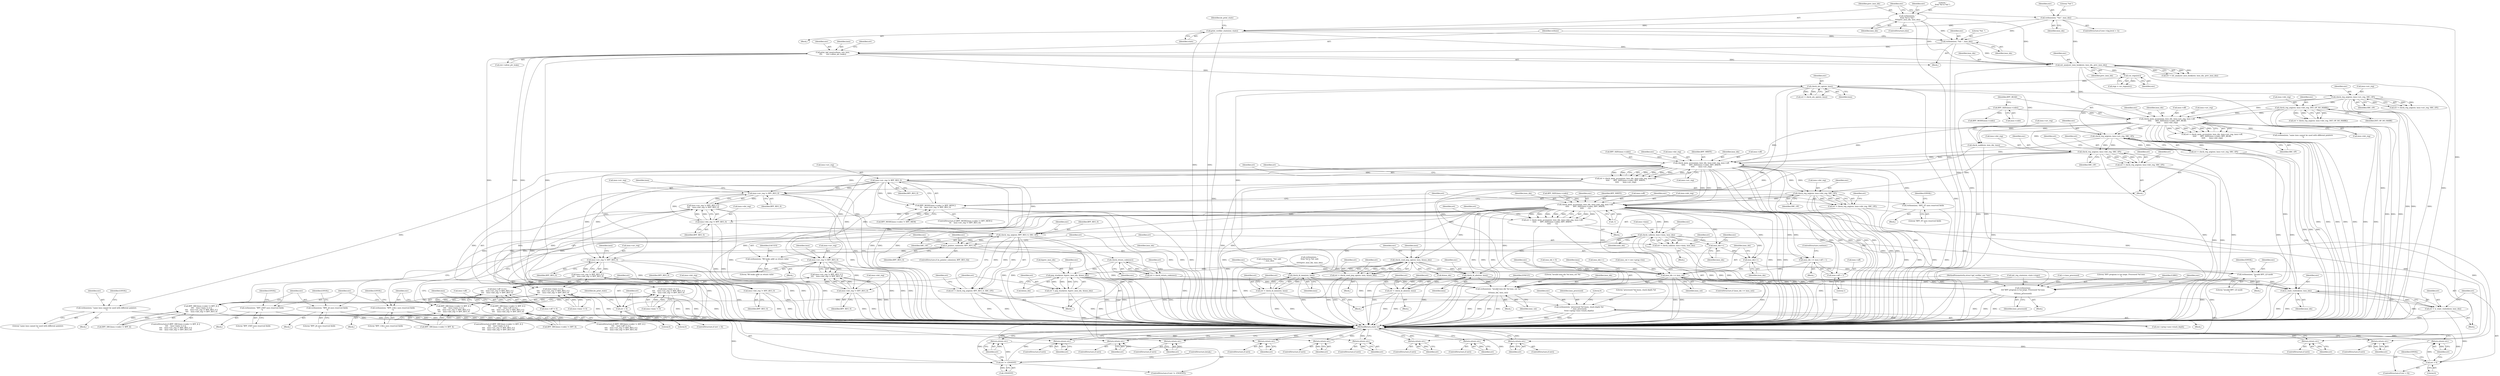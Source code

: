 digraph "0_linux_c131187db2d3fa2f8bf32fdf4e9a4ef805168467_1@pointer" {
"1000484" [label="(Call,check_reg_arg(env, insn->src_reg, SRC_OP))"];
"1000395" [label="(Call,check_mem_access(env, insn_idx, insn->src_reg, insn->off,\n\t\t\t\t\t       BPF_SIZE(insn->code), BPF_READ,\n\t\t\t\t\t       insn->dst_reg))"];
"1000374" [label="(Call,check_reg_arg(env, insn->dst_reg, DST_OP_NO_MARK))"];
"1000362" [label="(Call,check_reg_arg(env, insn->src_reg, SRC_OP))"];
"1000350" [label="(Call,check_alu_op(env, insn))"];
"1000336" [label="(Call,cur_regs(env))"];
"1000325" [label="(Call,ext_analyzer_insn_hook(env, insn_idx, prev_insn_idx))"];
"1000297" [label="(Call,print_verifier_state(env, state))"];
"1000292" [label="(Call,verbose(env, \"\nfrom %d to %d:\",\n\t\t\t\t\tprev_insn_idx, insn_idx))"];
"1000287" [label="(Call,verbose(env, \"%d:\", insn_idx))"];
"1000315" [label="(Call,print_bpf_insn(verbose, env, insn,\n\t\t\t\t       env->allow_ptr_leaks))"];
"1000311" [label="(Call,verbose(env, \"%d: \", insn_idx))"];
"1000404" [label="(Call,BPF_SIZE(insn->code))"];
"1000482" [label="(Call,err = check_reg_arg(env, insn->src_reg, SRC_OP))"];
"1000492" [label="(Return,return err;)"];
"1000496" [label="(Call,check_reg_arg(env, insn->dst_reg, SRC_OP))"];
"1000494" [label="(Call,err = check_reg_arg(env, insn->dst_reg, SRC_OP))"];
"1000504" [label="(Return,return err;)"];
"1000517" [label="(Call,check_mem_access(env, insn_idx, insn->dst_reg, insn->off,\n\t\t\t\t\t       BPF_SIZE(insn->code), BPF_WRITE,\n\t\t\t\t\t       insn->src_reg))"];
"1000515" [label="(Call,err = check_mem_access(env, insn_idx, insn->dst_reg, insn->off,\n\t\t\t\t\t       BPF_SIZE(insn->code), BPF_WRITE,\n\t\t\t\t\t       insn->src_reg))"];
"1000536" [label="(Return,return err;)"];
"1000574" [label="(Call,verbose(env, \"same insn cannot be used with different pointers\n\"))"];
"1000589" [label="(Call,insn->src_reg != BPF_REG_0)"];
"1000582" [label="(Call,BPF_MODE(insn->code) != BPF_MEM ||\n\t\t\t    insn->src_reg != BPF_REG_0)"];
"1000663" [label="(Call,insn->src_reg != BPF_REG_0)"];
"1000662" [label="(Call,insn->src_reg != BPF_REG_0 ||\n\t\t\t\t    insn->dst_reg != BPF_REG_0)"];
"1000656" [label="(Call,insn->off != 0 ||\n\t\t\t\t    insn->src_reg != BPF_REG_0 ||\n\t\t\t\t    insn->dst_reg != BPF_REG_0)"];
"1000649" [label="(Call,BPF_SRC(insn->code) != BPF_K ||\n\t\t\t\t    insn->off != 0 ||\n\t\t\t\t    insn->src_reg != BPF_REG_0 ||\n\t\t\t\t    insn->dst_reg != BPF_REG_0)"];
"1000668" [label="(Call,insn->dst_reg != BPF_REG_0)"];
"1000713" [label="(Call,insn->src_reg != BPF_REG_0)"];
"1000712" [label="(Call,insn->src_reg != BPF_REG_0 ||\n\t\t\t\t    insn->dst_reg != BPF_REG_0)"];
"1000706" [label="(Call,insn->imm != 0 ||\n\t\t\t\t    insn->src_reg != BPF_REG_0 ||\n\t\t\t\t    insn->dst_reg != BPF_REG_0)"];
"1000699" [label="(Call,BPF_SRC(insn->code) != BPF_K ||\n\t\t\t\t    insn->imm != 0 ||\n\t\t\t\t    insn->src_reg != BPF_REG_0 ||\n\t\t\t\t    insn->dst_reg != BPF_REG_0)"];
"1000718" [label="(Call,insn->dst_reg != BPF_REG_0)"];
"1000759" [label="(Call,insn->src_reg != BPF_REG_0)"];
"1000758" [label="(Call,insn->src_reg != BPF_REG_0 ||\n\t\t\t\t    insn->dst_reg != BPF_REG_0)"];
"1000752" [label="(Call,insn->imm != 0 ||\n\t\t\t\t    insn->src_reg != BPF_REG_0 ||\n\t\t\t\t    insn->dst_reg != BPF_REG_0)"];
"1000745" [label="(Call,BPF_SRC(insn->code) != BPF_K ||\n\t\t\t\t    insn->imm != 0 ||\n\t\t\t\t    insn->src_reg != BPF_REG_0 ||\n\t\t\t\t    insn->dst_reg != BPF_REG_0)"];
"1000764" [label="(Call,insn->dst_reg != BPF_REG_0)"];
"1000778" [label="(Call,check_reg_arg(env, BPF_REG_0, SRC_OP))"];
"1000776" [label="(Call,err = check_reg_arg(env, BPF_REG_0, SRC_OP))"];
"1000784" [label="(Return,return err;)"];
"1000787" [label="(Call,is_pointer_value(env, BPF_REG_0))"];
"1000791" [label="(Call,verbose(env, \"R0 leaks addr as return value\n\"))"];
"1000799" [label="(Call,check_return_code(env))"];
"1000797" [label="(Call,err = check_return_code(env))"];
"1000803" [label="(Return,return err;)"];
"1000808" [label="(Call,pop_stack(env, &prev_insn_idx, &insn_idx))"];
"1000185" [label="(Call,verbose(env, \"invalid insn idx %d insn_cnt %d\n\",\n\t\t\t\tinsn_idx, insn_cnt))"];
"1000209" [label="(Call,verbose(env,\n\t\t\t\t\"BPF program is too large. Processed %d insn\n\",\n\t\t\t\tinsn_processed))"];
"1000218" [label="(Call,is_state_visited(env, insn_idx))"];
"1000216" [label="(Call,err = is_state_visited(env, insn_idx))"];
"1000222" [label="(Call,err < 0)"];
"1000225" [label="(Return,return err;)"];
"1000806" [label="(Call,err = pop_stack(env, &prev_insn_idx, &insn_idx))"];
"1000815" [label="(Call,err < 0)"];
"1000820" [label="(Call,err != -ENOENT)"];
"1000824" [label="(Return,return err;)"];
"1000908" [label="(Call,verbose(env, \"processed %d insns, stack depth %d\n\", insn_processed,\n\t\tenv->prog->aux->stack_depth))"];
"1000595" [label="(Call,verbose(env, \"BPF_ST uses reserved fields\n\"))"];
"1000603" [label="(Call,check_reg_arg(env, insn->dst_reg, SRC_OP))"];
"1000601" [label="(Call,err = check_reg_arg(env, insn->dst_reg, SRC_OP))"];
"1000611" [label="(Return,return err;)"];
"1000615" [label="(Call,check_mem_access(env, insn_idx, insn->dst_reg, insn->off,\n\t\t\t\t\t       BPF_SIZE(insn->code), BPF_WRITE,\n\t\t\t\t\t       -1))"];
"1000181" [label="(Call,insn_idx >= insn_cnt)"];
"1000613" [label="(Call,err = check_mem_access(env, insn_idx, insn->dst_reg, insn->off,\n\t\t\t\t\t       BPF_SIZE(insn->code), BPF_WRITE,\n\t\t\t\t\t       -1))"];
"1000633" [label="(Return,return err;)"];
"1000657" [label="(Call,insn->off != 0)"];
"1000674" [label="(Call,verbose(env, \"BPF_CALL uses reserved fields\n\"))"];
"1000682" [label="(Call,check_call(env, insn->imm, insn_idx))"];
"1000680" [label="(Call,err = check_call(env, insn->imm, insn_idx))"];
"1000690" [label="(Return,return err;)"];
"1000865" [label="(Call,check_ld_abs(env, insn))"];
"1000863" [label="(Call,err = check_ld_abs(env, insn))"];
"1000870" [label="(Return,return err;)"];
"1000880" [label="(Call,check_ld_imm(env, insn))"];
"1000878" [label="(Call,err = check_ld_imm(env, insn))"];
"1000885" [label="(Return,return err;)"];
"1000887" [label="(Call,insn_idx++)"];
"1000906" [label="(Call,insn_idx++)"];
"1000900" [label="(Call,verbose(env, \"invalid BPF_LD mode\n\"))"];
"1000724" [label="(Call,verbose(env, \"BPF_JA uses reserved fields\n\"))"];
"1000730" [label="(Call,insn_idx += insn->off + 1)"];
"1000732" [label="(Call,insn->off + 1)"];
"1000770" [label="(Call,verbose(env, \"BPF_EXIT uses reserved fields\n\"))"];
"1000837" [label="(Call,check_cond_jmp_op(env, insn, &insn_idx))"];
"1000835" [label="(Call,err = check_cond_jmp_op(env, insn, &insn_idx))"];
"1000844" [label="(Return,return err;)"];
"1000360" [label="(Call,err = check_reg_arg(env, insn->src_reg, SRC_OP))"];
"1000516" [label="(Identifier,err)"];
"1000743" [label="(Block,)"];
"1000912" [label="(Call,env->prog->aux->stack_depth)"];
"1000498" [label="(Call,insn->dst_reg)"];
"1000295" [label="(Identifier,prev_insn_idx)"];
"1000769" [label="(Block,)"];
"1000181" [label="(Call,insn_idx >= insn_cnt)"];
"1000801" [label="(ControlStructure,if (err))"];
"1000194" [label="(Identifier,insn)"];
"1000736" [label="(Literal,1)"];
"1000362" [label="(Call,check_reg_arg(env, insn->src_reg, SRC_OP))"];
"1000581" [label="(ControlStructure,if (BPF_MODE(insn->code) != BPF_MEM ||\n\t\t\t    insn->src_reg != BPF_REG_0))"];
"1000718" [label="(Call,insn->dst_reg != BPF_REG_0)"];
"1000777" [label="(Identifier,err)"];
"1000205" [label="(Call,++insn_processed)"];
"1000759" [label="(Call,insn->src_reg != BPF_REG_0)"];
"1000493" [label="(Identifier,err)"];
"1000404" [label="(Call,BPF_SIZE(insn->code))"];
"1000326" [label="(Identifier,env)"];
"1000864" [label="(Identifier,err)"];
"1000278" [label="(Block,)"];
"1000393" [label="(Call,err = check_mem_access(env, insn_idx, insn->src_reg, insn->off,\n\t\t\t\t\t       BPF_SIZE(insn->code), BPF_READ,\n\t\t\t\t\t       insn->dst_reg))"];
"1000222" [label="(Call,err < 0)"];
"1000315" [label="(Call,print_bpf_insn(verbose, env, insn,\n\t\t\t\t       env->allow_ptr_leaks))"];
"1000780" [label="(Identifier,BPF_REG_0)"];
"1000920" [label="(Literal,0)"];
"1000844" [label="(Return,return err;)"];
"1000675" [label="(Identifier,env)"];
"1000312" [label="(Identifier,env)"];
"1000537" [label="(Identifier,err)"];
"1000778" [label="(Call,check_reg_arg(env, BPF_REG_0, SRC_OP))"];
"1000252" [label="(Call,verbose(env, \"%d: safe\n\", insn_idx))"];
"1000877" [label="(Block,)"];
"1000211" [label="(Literal,\"BPF program is too large. Processed %d insn\n\")"];
"1000518" [label="(Identifier,env)"];
"1000887" [label="(Call,insn_idx++)"];
"1000768" [label="(Identifier,BPF_REG_0)"];
"1000489" [label="(Identifier,SRC_OP)"];
"1000908" [label="(Call,verbose(env, \"processed %d insns, stack depth %d\n\", insn_processed,\n\t\tenv->prog->aux->stack_depth))"];
"1000185" [label="(Call,verbose(env, \"invalid insn idx %d insn_cnt %d\n\",\n\t\t\t\tinsn_idx, insn_cnt))"];
"1000822" [label="(Call,-ENOENT)"];
"1000615" [label="(Call,check_mem_access(env, insn_idx, insn->dst_reg, insn->off,\n\t\t\t\t\t       BPF_SIZE(insn->code), BPF_WRITE,\n\t\t\t\t\t       -1))"];
"1000730" [label="(Call,insn_idx += insn->off + 1)"];
"1000319" [label="(Call,env->allow_ptr_leaks)"];
"1000218" [label="(Call,is_state_visited(env, insn_idx))"];
"1000814" [label="(ControlStructure,if (err < 0))"];
"1000293" [label="(Identifier,env)"];
"1000618" [label="(Call,insn->dst_reg)"];
"1000452" [label="(Call,verbose(env, \"same insn cannot be used with different pointers\n\"))"];
"1000808" [label="(Call,pop_stack(env, &prev_insn_idx, &insn_idx))"];
"1000534" [label="(ControlStructure,if (err))"];
"1000733" [label="(Call,insn->off)"];
"1000317" [label="(Identifier,env)"];
"1000348" [label="(Call,err = check_alu_op(env, insn))"];
"1000589" [label="(Call,insn->src_reg != BPF_REG_0)"];
"1000610" [label="(Identifier,err)"];
"1000288" [label="(Identifier,env)"];
"1000494" [label="(Call,err = check_reg_arg(env, insn->dst_reg, SRC_OP))"];
"1000114" [label="(Block,)"];
"1000883" [label="(ControlStructure,if (err))"];
"1000325" [label="(Call,ext_analyzer_insn_hook(env, insn_idx, prev_insn_idx))"];
"1000656" [label="(Call,insn->off != 0 ||\n\t\t\t\t    insn->src_reg != BPF_REG_0 ||\n\t\t\t\t    insn->dst_reg != BPF_REG_0)"];
"1000600" [label="(Identifier,EINVAL)"];
"1000396" [label="(Identifier,env)"];
"1000836" [label="(Identifier,err)"];
"1000375" [label="(Identifier,env)"];
"1000899" [label="(Block,)"];
"1000732" [label="(Call,insn->off + 1)"];
"1000471" [label="(Call,check_xadd(env, insn_idx, insn))"];
"1000310" [label="(Block,)"];
"1000647" [label="(Block,)"];
"1000810" [label="(Call,&prev_insn_idx)"];
"1000910" [label="(Literal,\"processed %d insns, stack depth %d\n\")"];
"1000888" [label="(Identifier,insn_idx)"];
"1000676" [label="(Literal,\"BPF_CALL uses reserved fields\n\")"];
"1000582" [label="(Call,BPF_MODE(insn->code) != BPF_MEM ||\n\t\t\t    insn->src_reg != BPF_REG_0)"];
"1000784" [label="(Return,return err;)"];
"1000311" [label="(Call,verbose(env, \"%d: \", insn_idx))"];
"1000752" [label="(Call,insn->imm != 0 ||\n\t\t\t\t    insn->src_reg != BPF_REG_0 ||\n\t\t\t\t    insn->dst_reg != BPF_REG_0)"];
"1000486" [label="(Call,insn->src_reg)"];
"1000186" [label="(Identifier,env)"];
"1000682" [label="(Call,check_call(env, insn->imm, insn_idx))"];
"1000287" [label="(Call,verbose(env, \"%d:\", insn_idx))"];
"1000746" [label="(Call,BPF_SRC(insn->code) != BPF_K)"];
"1000673" [label="(Block,)"];
"1000714" [label="(Call,insn->src_reg)"];
"1000374" [label="(Call,check_reg_arg(env, insn->dst_reg, DST_OP_NO_MARK))"];
"1000909" [label="(Identifier,env)"];
"1000782" [label="(ControlStructure,if (err))"];
"1000825" [label="(Identifier,err)"];
"1000882" [label="(Identifier,insn)"];
"1000351" [label="(Identifier,env)"];
"1000458" [label="(Block,)"];
"1000215" [label="(Identifier,E2BIG)"];
"1000719" [label="(Call,insn->dst_reg)"];
"1000336" [label="(Call,cur_regs(env))"];
"1000789" [label="(Identifier,BPF_REG_0)"];
"1000609" [label="(ControlStructure,if (err))"];
"1000192" [label="(Identifier,EFAULT)"];
"1000804" [label="(Identifier,err)"];
"1000189" [label="(Identifier,insn_cnt)"];
"1000579" [label="(Identifier,EINVAL)"];
"1000352" [label="(Identifier,insn)"];
"1000296" [label="(Identifier,insn_idx)"];
"1000802" [label="(Identifier,err)"];
"1000826" [label="(ControlStructure,break;)"];
"1000485" [label="(Identifier,env)"];
"1000580" [label="(Block,)"];
"1000535" [label="(Identifier,err)"];
"1000670" [label="(Identifier,insn)"];
"1000363" [label="(Identifier,env)"];
"1000798" [label="(Identifier,err)"];
"1000720" [label="(Identifier,insn)"];
"1000484" [label="(Call,check_reg_arg(env, insn->src_reg, SRC_OP))"];
"1000290" [label="(Identifier,insn_idx)"];
"1000113" [label="(MethodParameterIn,struct bpf_verifier_env *env)"];
"1000758" [label="(Call,insn->src_reg != BPF_REG_0 ||\n\t\t\t\t    insn->dst_reg != BPF_REG_0)"];
"1000665" [label="(Identifier,insn)"];
"1000372" [label="(Call,err = check_reg_arg(env, insn->dst_reg, DST_OP_NO_MARK))"];
"1000608" [label="(Identifier,SRC_OP)"];
"1000492" [label="(Return,return err;)"];
"1000684" [label="(Call,insn->imm)"];
"1000763" [label="(Identifier,BPF_REG_0)"];
"1000601" [label="(Call,err = check_reg_arg(env, insn->dst_reg, SRC_OP))"];
"1000881" [label="(Identifier,env)"];
"1000737" [label="(ControlStructure,continue;)"];
"1000497" [label="(Identifier,env)"];
"1000862" [label="(Block,)"];
"1000520" [label="(Call,insn->dst_reg)"];
"1000314" [label="(Identifier,insn_idx)"];
"1000765" [label="(Call,insn->dst_reg)"];
"1000725" [label="(Identifier,env)"];
"1000707" [label="(Call,insn->imm != 0)"];
"1000799" [label="(Call,check_return_code(env))"];
"1000397" [label="(Identifier,insn_idx)"];
"1000496" [label="(Call,check_reg_arg(env, insn->dst_reg, SRC_OP))"];
"1000722" [label="(Identifier,BPF_REG_0)"];
"1000783" [label="(Identifier,err)"];
"1000224" [label="(Literal,0)"];
"1000787" [label="(Call,is_pointer_value(env, BPF_REG_0))"];
"1000803" [label="(Return,return err;)"];
"1000691" [label="(Identifier,err)"];
"1000649" [label="(Call,BPF_SRC(insn->code) != BPF_K ||\n\t\t\t\t    insn->off != 0 ||\n\t\t\t\t    insn->src_reg != BPF_REG_0 ||\n\t\t\t\t    insn->dst_reg != BPF_REG_0)"];
"1000126" [label="(Call,insn_cnt = env->prog->len)"];
"1000180" [label="(ControlStructure,if (insn_idx >= insn_cnt))"];
"1000717" [label="(Identifier,BPF_REG_0)"];
"1000866" [label="(Identifier,env)"];
"1000328" [label="(Identifier,prev_insn_idx)"];
"1000613" [label="(Call,err = check_mem_access(env, insn_idx, insn->dst_reg, insn->off,\n\t\t\t\t\t       BPF_SIZE(insn->code), BPF_WRITE,\n\t\t\t\t\t       -1))"];
"1000501" [label="(Identifier,SRC_OP)"];
"1000807" [label="(Identifier,err)"];
"1000583" [label="(Call,BPF_MODE(insn->code) != BPF_MEM)"];
"1000713" [label="(Call,insn->src_reg != BPF_REG_0)"];
"1000791" [label="(Call,verbose(env, \"R0 leaks addr as return value\n\"))"];
"1000409" [label="(Call,insn->dst_reg)"];
"1000863" [label="(Call,err = check_ld_abs(env, insn))"];
"1000785" [label="(Identifier,err)"];
"1000679" [label="(Identifier,EINVAL)"];
"1000868" [label="(ControlStructure,if (err))"];
"1000706" [label="(Call,insn->imm != 0 ||\n\t\t\t\t    insn->src_reg != BPF_REG_0 ||\n\t\t\t\t    insn->dst_reg != BPF_REG_0)"];
"1000617" [label="(Identifier,insn_idx)"];
"1000604" [label="(Identifier,env)"];
"1000614" [label="(Identifier,err)"];
"1000884" [label="(Identifier,err)"];
"1000668" [label="(Call,insn->dst_reg != BPF_REG_0)"];
"1000318" [label="(Identifier,insn)"];
"1000662" [label="(Call,insn->src_reg != BPF_REG_0 ||\n\t\t\t\t    insn->dst_reg != BPF_REG_0)"];
"1000594" [label="(Block,)"];
"1000797" [label="(Call,err = check_return_code(env))"];
"1000821" [label="(Identifier,err)"];
"1000835" [label="(Call,err = check_cond_jmp_op(env, insn, &insn_idx))"];
"1000879" [label="(Identifier,err)"];
"1000753" [label="(Call,insn->imm != 0)"];
"1000574" [label="(Call,verbose(env, \"same insn cannot be used with different pointers\n\"))"];
"1000820" [label="(Call,err != -ENOENT)"];
"1000800" [label="(Identifier,env)"];
"1000664" [label="(Call,insn->src_reg)"];
"1000279" [label="(ControlStructure,if (env->log.level > 1))"];
"1000483" [label="(Identifier,err)"];
"1000602" [label="(Identifier,err)"];
"1000505" [label="(Identifier,err)"];
"1000871" [label="(Identifier,err)"];
"1000806" [label="(Call,err = pop_stack(env, &prev_insn_idx, &insn_idx))"];
"1000503" [label="(Identifier,err)"];
"1000870" [label="(Return,return err;)"];
"1000838" [label="(Identifier,env)"];
"1000526" [label="(Call,BPF_SIZE(insn->code))"];
"1000830" [label="(Identifier,do_print_state)"];
"1000624" [label="(Call,BPF_SIZE(insn->code))"];
"1000680" [label="(Call,err = check_call(env, insn->imm, insn_idx))"];
"1000597" [label="(Literal,\"BPF_ST uses reserved fields\n\")"];
"1000840" [label="(Call,&insn_idx)"];
"1000775" [label="(Identifier,EINVAL)"];
"1000297" [label="(Call,print_verifier_state(env, state))"];
"1000292" [label="(Call,verbose(env, \"\nfrom %d to %d:\",\n\t\t\t\t\tprev_insn_idx, insn_idx))"];
"1000536" [label="(Return,return err;)"];
"1000502" [label="(ControlStructure,if (err))"];
"1000629" [label="(Call,-1)"];
"1000776" [label="(Call,err = check_reg_arg(env, BPF_REG_0, SRC_OP))"];
"1000223" [label="(Identifier,err)"];
"1000865" [label="(Call,check_ld_abs(env, insn))"];
"1000809" [label="(Identifier,env)"];
"1000173" [label="(Call,insn_idx = 0)"];
"1000291" [label="(ControlStructure,else)"];
"1000724" [label="(Call,verbose(env, \"BPF_JA uses reserved fields\n\"))"];
"1000316" [label="(Identifier,verbose)"];
"1000187" [label="(Literal,\"invalid insn idx %d insn_cnt %d\n\")"];
"1000573" [label="(Block,)"];
"1000490" [label="(ControlStructure,if (err))"];
"1000575" [label="(Identifier,env)"];
"1000350" [label="(Call,check_alu_op(env, insn))"];
"1000221" [label="(ControlStructure,if (err < 0))"];
"1000817" [label="(Literal,0)"];
"1000672" [label="(Identifier,BPF_REG_0)"];
"1000907" [label="(Identifier,insn_idx)"];
"1000531" [label="(Call,insn->src_reg)"];
"1000177" [label="(Block,)"];
"1000921" [label="(MethodReturn,static int)"];
"1000184" [label="(Block,)"];
"1000208" [label="(Block,)"];
"1000885" [label="(Return,return err;)"];
"1000324" [label="(Identifier,err)"];
"1000463" [label="(Call,BPF_MODE(insn->code))"];
"1000770" [label="(Call,verbose(env, \"BPF_EXIT uses reserved fields\n\"))"];
"1000843" [label="(Identifier,err)"];
"1000616" [label="(Identifier,env)"];
"1000298" [label="(Identifier,env)"];
"1000605" [label="(Call,insn->dst_reg)"];
"1000216" [label="(Call,err = is_state_visited(env, insn_idx))"];
"1000744" [label="(ControlStructure,if (BPF_SRC(insn->code) != BPF_K ||\n\t\t\t\t    insn->imm != 0 ||\n\t\t\t\t    insn->src_reg != BPF_REG_0 ||\n\t\t\t\t    insn->dst_reg != BPF_REG_0))"];
"1000729" [label="(Identifier,EINVAL)"];
"1000687" [label="(Identifier,insn_idx)"];
"1000495" [label="(Identifier,err)"];
"1000698" [label="(ControlStructure,if (BPF_SRC(insn->code) != BPF_K ||\n\t\t\t\t    insn->imm != 0 ||\n\t\t\t\t    insn->src_reg != BPF_REG_0 ||\n\t\t\t\t    insn->dst_reg != BPF_REG_0))"];
"1000690" [label="(Return,return err;)"];
"1000334" [label="(Call,regs = cur_regs(env))"];
"1000515" [label="(Call,err = check_mem_access(env, insn_idx, insn->dst_reg, insn->off,\n\t\t\t\t\t       BPF_SIZE(insn->code), BPF_WRITE,\n\t\t\t\t\t       insn->src_reg))"];
"1000667" [label="(Identifier,BPF_REG_0)"];
"1000771" [label="(Identifier,env)"];
"1000781" [label="(Identifier,SRC_OP)"];
"1000299" [label="(Identifier,state)"];
"1000663" [label="(Call,insn->src_reg != BPF_REG_0)"];
"1000401" [label="(Call,insn->off)"];
"1000760" [label="(Call,insn->src_reg)"];
"1000674" [label="(Call,verbose(env, \"BPF_CALL uses reserved fields\n\"))"];
"1000289" [label="(Literal,\"%d:\")"];
"1000405" [label="(Call,insn->code)"];
"1000886" [label="(Identifier,err)"];
"1000815" [label="(Call,err < 0)"];
"1000834" [label="(Block,)"];
"1000911" [label="(Identifier,insn_processed)"];
"1000367" [label="(Identifier,SRC_OP)"];
"1000337" [label="(Identifier,env)"];
"1000726" [label="(Literal,\"BPF_JA uses reserved fields\n\")"];
"1000217" [label="(Identifier,err)"];
"1000766" [label="(Identifier,insn)"];
"1000379" [label="(Identifier,DST_OP_NO_MARK)"];
"1000576" [label="(Literal,\"same insn cannot be used with different pointers\n\")"];
"1000376" [label="(Call,insn->dst_reg)"];
"1000786" [label="(ControlStructure,if (is_pointer_value(env, BPF_REG_0)))"];
"1000689" [label="(Identifier,err)"];
"1000183" [label="(Identifier,insn_cnt)"];
"1000839" [label="(Identifier,insn)"];
"1000764" [label="(Call,insn->dst_reg != BPF_REG_0)"];
"1000364" [label="(Call,insn->src_reg)"];
"1000163" [label="(Call,init_reg_state(env, state->regs))"];
"1000869" [label="(Identifier,err)"];
"1000595" [label="(Call,verbose(env, \"BPF_ST uses reserved fields\n\"))"];
"1000712" [label="(Call,insn->src_reg != BPF_REG_0 ||\n\t\t\t\t    insn->dst_reg != BPF_REG_0)"];
"1000294" [label="(Literal,\"\nfrom %d to %d:\")"];
"1000816" [label="(Identifier,err)"];
"1000900" [label="(Call,verbose(env, \"invalid BPF_LD mode\n\"))"];
"1000657" [label="(Call,insn->off != 0)"];
"1000225" [label="(Return,return err;)"];
"1000517" [label="(Call,check_mem_access(env, insn_idx, insn->dst_reg, insn->off,\n\t\t\t\t\t       BPF_SIZE(insn->code), BPF_WRITE,\n\t\t\t\t\t       insn->src_reg))"];
"1000188" [label="(Identifier,insn_idx)"];
"1000661" [label="(Literal,0)"];
"1000790" [label="(Block,)"];
"1000819" [label="(ControlStructure,if (err != -ENOENT))"];
"1000628" [label="(Identifier,BPF_WRITE)"];
"1000867" [label="(Identifier,insn)"];
"1000596" [label="(Identifier,env)"];
"1000219" [label="(Identifier,env)"];
"1000491" [label="(Identifier,err)"];
"1000837" [label="(Call,check_cond_jmp_op(env, insn, &insn_idx))"];
"1000398" [label="(Call,insn->src_reg)"];
"1000504" [label="(Return,return err;)"];
"1000683" [label="(Identifier,env)"];
"1000612" [label="(Identifier,err)"];
"1000697" [label="(Block,)"];
"1000212" [label="(Identifier,insn_processed)"];
"1000633" [label="(Return,return err;)"];
"1000658" [label="(Call,insn->off)"];
"1000745" [label="(Call,BPF_SRC(insn->code) != BPF_K ||\n\t\t\t\t    insn->imm != 0 ||\n\t\t\t\t    insn->src_reg != BPF_REG_0 ||\n\t\t\t\t    insn->dst_reg != BPF_REG_0)"];
"1000226" [label="(Identifier,err)"];
"1000793" [label="(Literal,\"R0 leaks addr as return value\n\")"];
"1000906" [label="(Call,insn_idx++)"];
"1000700" [label="(Call,BPF_SRC(insn->code) != BPF_K)"];
"1000878" [label="(Call,err = check_ld_imm(env, insn))"];
"1000632" [label="(Identifier,err)"];
"1000634" [label="(Identifier,err)"];
"1000210" [label="(Identifier,env)"];
"1000182" [label="(Identifier,insn_idx)"];
"1000905" [label="(Identifier,EINVAL)"];
"1000590" [label="(Call,insn->src_reg)"];
"1000731" [label="(Identifier,insn_idx)"];
"1000530" [label="(Identifier,BPF_WRITE)"];
"1000723" [label="(Block,)"];
"1000327" [label="(Identifier,insn_idx)"];
"1000650" [label="(Call,BPF_SRC(insn->code) != BPF_K)"];
"1000209" [label="(Call,verbose(env,\n\t\t\t\t\"BPF program is too large. Processed %d insn\n\",\n\t\t\t\tinsn_processed))"];
"1000842" [label="(ControlStructure,if (err))"];
"1000796" [label="(Identifier,EACCES)"];
"1000408" [label="(Identifier,BPF_READ)"];
"1000603" [label="(Call,check_reg_arg(env, insn->dst_reg, SRC_OP))"];
"1000901" [label="(Identifier,env)"];
"1000845" [label="(Identifier,err)"];
"1000669" [label="(Call,insn->dst_reg)"];
"1000893" [label="(Identifier,env)"];
"1000902" [label="(Literal,\"invalid BPF_LD mode\n\")"];
"1000395" [label="(Call,check_mem_access(env, insn_idx, insn->src_reg, insn->off,\n\t\t\t\t\t       BPF_SIZE(insn->code), BPF_READ,\n\t\t\t\t\t       insn->dst_reg))"];
"1000631" [label="(ControlStructure,if (err))"];
"1000772" [label="(Literal,\"BPF_EXIT uses reserved fields\n\")"];
"1000519" [label="(Identifier,insn_idx)"];
"1000792" [label="(Identifier,env)"];
"1000323" [label="(Call,err = ext_analyzer_insn_hook(env, insn_idx, prev_insn_idx))"];
"1000246" [label="(Call,verbose(env, \"\nfrom %d to %d: safe\n\",\n\t\t\t\t\t\tprev_insn_idx, insn_idx))"];
"1000824" [label="(Return,return err;)"];
"1000482" [label="(Call,err = check_reg_arg(env, insn->src_reg, SRC_OP))"];
"1000523" [label="(Call,insn->off)"];
"1000479" [label="(Call,insn_idx++)"];
"1000313" [label="(Literal,\"%d: \")"];
"1000699" [label="(Call,BPF_SRC(insn->code) != BPF_K ||\n\t\t\t\t    insn->imm != 0 ||\n\t\t\t\t    insn->src_reg != BPF_REG_0 ||\n\t\t\t\t    insn->dst_reg != BPF_REG_0)"];
"1000621" [label="(Call,insn->off)"];
"1000812" [label="(Call,&insn_idx)"];
"1000880" [label="(Call,check_ld_imm(env, insn))"];
"1000611" [label="(Return,return err;)"];
"1000681" [label="(Identifier,err)"];
"1000220" [label="(Identifier,insn_idx)"];
"1000688" [label="(ControlStructure,if (err))"];
"1000301" [label="(Identifier,do_print_state)"];
"1000788" [label="(Identifier,env)"];
"1000231" [label="(Identifier,EINVAL)"];
"1000648" [label="(ControlStructure,if (BPF_SRC(insn->code) != BPF_K ||\n\t\t\t\t    insn->off != 0 ||\n\t\t\t\t    insn->src_reg != BPF_REG_0 ||\n\t\t\t\t    insn->dst_reg != BPF_REG_0))"];
"1000779" [label="(Identifier,env)"];
"1000593" [label="(Identifier,BPF_REG_0)"];
"1000484" -> "1000482"  [label="AST: "];
"1000484" -> "1000489"  [label="CFG: "];
"1000485" -> "1000484"  [label="AST: "];
"1000486" -> "1000484"  [label="AST: "];
"1000489" -> "1000484"  [label="AST: "];
"1000482" -> "1000484"  [label="CFG: "];
"1000484" -> "1000921"  [label="DDG: "];
"1000484" -> "1000921"  [label="DDG: "];
"1000484" -> "1000921"  [label="DDG: "];
"1000484" -> "1000482"  [label="DDG: "];
"1000484" -> "1000482"  [label="DDG: "];
"1000484" -> "1000482"  [label="DDG: "];
"1000395" -> "1000484"  [label="DDG: "];
"1000395" -> "1000484"  [label="DDG: "];
"1000362" -> "1000484"  [label="DDG: "];
"1000484" -> "1000496"  [label="DDG: "];
"1000484" -> "1000496"  [label="DDG: "];
"1000484" -> "1000517"  [label="DDG: "];
"1000395" -> "1000393"  [label="AST: "];
"1000395" -> "1000409"  [label="CFG: "];
"1000396" -> "1000395"  [label="AST: "];
"1000397" -> "1000395"  [label="AST: "];
"1000398" -> "1000395"  [label="AST: "];
"1000401" -> "1000395"  [label="AST: "];
"1000404" -> "1000395"  [label="AST: "];
"1000408" -> "1000395"  [label="AST: "];
"1000409" -> "1000395"  [label="AST: "];
"1000393" -> "1000395"  [label="CFG: "];
"1000395" -> "1000921"  [label="DDG: "];
"1000395" -> "1000921"  [label="DDG: "];
"1000395" -> "1000921"  [label="DDG: "];
"1000395" -> "1000921"  [label="DDG: "];
"1000395" -> "1000921"  [label="DDG: "];
"1000395" -> "1000921"  [label="DDG: "];
"1000395" -> "1000921"  [label="DDG: "];
"1000395" -> "1000393"  [label="DDG: "];
"1000395" -> "1000393"  [label="DDG: "];
"1000395" -> "1000393"  [label="DDG: "];
"1000395" -> "1000393"  [label="DDG: "];
"1000395" -> "1000393"  [label="DDG: "];
"1000395" -> "1000393"  [label="DDG: "];
"1000395" -> "1000393"  [label="DDG: "];
"1000374" -> "1000395"  [label="DDG: "];
"1000374" -> "1000395"  [label="DDG: "];
"1000325" -> "1000395"  [label="DDG: "];
"1000362" -> "1000395"  [label="DDG: "];
"1000404" -> "1000395"  [label="DDG: "];
"1000395" -> "1000452"  [label="DDG: "];
"1000395" -> "1000471"  [label="DDG: "];
"1000395" -> "1000471"  [label="DDG: "];
"1000395" -> "1000496"  [label="DDG: "];
"1000395" -> "1000517"  [label="DDG: "];
"1000395" -> "1000517"  [label="DDG: "];
"1000374" -> "1000372"  [label="AST: "];
"1000374" -> "1000379"  [label="CFG: "];
"1000375" -> "1000374"  [label="AST: "];
"1000376" -> "1000374"  [label="AST: "];
"1000379" -> "1000374"  [label="AST: "];
"1000372" -> "1000374"  [label="CFG: "];
"1000374" -> "1000921"  [label="DDG: "];
"1000374" -> "1000921"  [label="DDG: "];
"1000374" -> "1000921"  [label="DDG: "];
"1000374" -> "1000372"  [label="DDG: "];
"1000374" -> "1000372"  [label="DDG: "];
"1000374" -> "1000372"  [label="DDG: "];
"1000362" -> "1000374"  [label="DDG: "];
"1000362" -> "1000360"  [label="AST: "];
"1000362" -> "1000367"  [label="CFG: "];
"1000363" -> "1000362"  [label="AST: "];
"1000364" -> "1000362"  [label="AST: "];
"1000367" -> "1000362"  [label="AST: "];
"1000360" -> "1000362"  [label="CFG: "];
"1000362" -> "1000921"  [label="DDG: "];
"1000362" -> "1000921"  [label="DDG: "];
"1000362" -> "1000921"  [label="DDG: "];
"1000362" -> "1000360"  [label="DDG: "];
"1000362" -> "1000360"  [label="DDG: "];
"1000362" -> "1000360"  [label="DDG: "];
"1000350" -> "1000362"  [label="DDG: "];
"1000350" -> "1000348"  [label="AST: "];
"1000350" -> "1000352"  [label="CFG: "];
"1000351" -> "1000350"  [label="AST: "];
"1000352" -> "1000350"  [label="AST: "];
"1000348" -> "1000350"  [label="CFG: "];
"1000350" -> "1000921"  [label="DDG: "];
"1000350" -> "1000921"  [label="DDG: "];
"1000350" -> "1000348"  [label="DDG: "];
"1000350" -> "1000348"  [label="DDG: "];
"1000336" -> "1000350"  [label="DDG: "];
"1000315" -> "1000350"  [label="DDG: "];
"1000350" -> "1000471"  [label="DDG: "];
"1000350" -> "1000837"  [label="DDG: "];
"1000350" -> "1000865"  [label="DDG: "];
"1000350" -> "1000880"  [label="DDG: "];
"1000336" -> "1000334"  [label="AST: "];
"1000336" -> "1000337"  [label="CFG: "];
"1000337" -> "1000336"  [label="AST: "];
"1000334" -> "1000336"  [label="CFG: "];
"1000336" -> "1000334"  [label="DDG: "];
"1000325" -> "1000336"  [label="DDG: "];
"1000325" -> "1000323"  [label="AST: "];
"1000325" -> "1000328"  [label="CFG: "];
"1000326" -> "1000325"  [label="AST: "];
"1000327" -> "1000325"  [label="AST: "];
"1000328" -> "1000325"  [label="AST: "];
"1000323" -> "1000325"  [label="CFG: "];
"1000325" -> "1000921"  [label="DDG: "];
"1000325" -> "1000921"  [label="DDG: "];
"1000325" -> "1000921"  [label="DDG: "];
"1000325" -> "1000323"  [label="DDG: "];
"1000325" -> "1000323"  [label="DDG: "];
"1000325" -> "1000323"  [label="DDG: "];
"1000297" -> "1000325"  [label="DDG: "];
"1000315" -> "1000325"  [label="DDG: "];
"1000287" -> "1000325"  [label="DDG: "];
"1000292" -> "1000325"  [label="DDG: "];
"1000292" -> "1000325"  [label="DDG: "];
"1000311" -> "1000325"  [label="DDG: "];
"1000297" -> "1000278"  [label="AST: "];
"1000297" -> "1000299"  [label="CFG: "];
"1000298" -> "1000297"  [label="AST: "];
"1000299" -> "1000297"  [label="AST: "];
"1000301" -> "1000297"  [label="CFG: "];
"1000297" -> "1000921"  [label="DDG: "];
"1000297" -> "1000921"  [label="DDG: "];
"1000292" -> "1000297"  [label="DDG: "];
"1000287" -> "1000297"  [label="DDG: "];
"1000297" -> "1000311"  [label="DDG: "];
"1000292" -> "1000291"  [label="AST: "];
"1000292" -> "1000296"  [label="CFG: "];
"1000293" -> "1000292"  [label="AST: "];
"1000294" -> "1000292"  [label="AST: "];
"1000295" -> "1000292"  [label="AST: "];
"1000296" -> "1000292"  [label="AST: "];
"1000298" -> "1000292"  [label="CFG: "];
"1000292" -> "1000921"  [label="DDG: "];
"1000292" -> "1000311"  [label="DDG: "];
"1000287" -> "1000279"  [label="AST: "];
"1000287" -> "1000290"  [label="CFG: "];
"1000288" -> "1000287"  [label="AST: "];
"1000289" -> "1000287"  [label="AST: "];
"1000290" -> "1000287"  [label="AST: "];
"1000298" -> "1000287"  [label="CFG: "];
"1000287" -> "1000921"  [label="DDG: "];
"1000287" -> "1000311"  [label="DDG: "];
"1000315" -> "1000310"  [label="AST: "];
"1000315" -> "1000319"  [label="CFG: "];
"1000316" -> "1000315"  [label="AST: "];
"1000317" -> "1000315"  [label="AST: "];
"1000318" -> "1000315"  [label="AST: "];
"1000319" -> "1000315"  [label="AST: "];
"1000324" -> "1000315"  [label="CFG: "];
"1000315" -> "1000921"  [label="DDG: "];
"1000315" -> "1000921"  [label="DDG: "];
"1000315" -> "1000921"  [label="DDG: "];
"1000315" -> "1000921"  [label="DDG: "];
"1000311" -> "1000315"  [label="DDG: "];
"1000311" -> "1000310"  [label="AST: "];
"1000311" -> "1000314"  [label="CFG: "];
"1000312" -> "1000311"  [label="AST: "];
"1000313" -> "1000311"  [label="AST: "];
"1000314" -> "1000311"  [label="AST: "];
"1000316" -> "1000311"  [label="CFG: "];
"1000311" -> "1000921"  [label="DDG: "];
"1000404" -> "1000405"  [label="CFG: "];
"1000405" -> "1000404"  [label="AST: "];
"1000408" -> "1000404"  [label="CFG: "];
"1000404" -> "1000921"  [label="DDG: "];
"1000404" -> "1000463"  [label="DDG: "];
"1000482" -> "1000458"  [label="AST: "];
"1000483" -> "1000482"  [label="AST: "];
"1000491" -> "1000482"  [label="CFG: "];
"1000482" -> "1000921"  [label="DDG: "];
"1000482" -> "1000921"  [label="DDG: "];
"1000482" -> "1000492"  [label="DDG: "];
"1000492" -> "1000490"  [label="AST: "];
"1000492" -> "1000493"  [label="CFG: "];
"1000493" -> "1000492"  [label="AST: "];
"1000921" -> "1000492"  [label="CFG: "];
"1000492" -> "1000921"  [label="DDG: "];
"1000493" -> "1000492"  [label="DDG: "];
"1000496" -> "1000494"  [label="AST: "];
"1000496" -> "1000501"  [label="CFG: "];
"1000497" -> "1000496"  [label="AST: "];
"1000498" -> "1000496"  [label="AST: "];
"1000501" -> "1000496"  [label="AST: "];
"1000494" -> "1000496"  [label="CFG: "];
"1000496" -> "1000921"  [label="DDG: "];
"1000496" -> "1000921"  [label="DDG: "];
"1000496" -> "1000921"  [label="DDG: "];
"1000496" -> "1000494"  [label="DDG: "];
"1000496" -> "1000494"  [label="DDG: "];
"1000496" -> "1000494"  [label="DDG: "];
"1000496" -> "1000517"  [label="DDG: "];
"1000496" -> "1000517"  [label="DDG: "];
"1000496" -> "1000603"  [label="DDG: "];
"1000494" -> "1000458"  [label="AST: "];
"1000495" -> "1000494"  [label="AST: "];
"1000503" -> "1000494"  [label="CFG: "];
"1000494" -> "1000921"  [label="DDG: "];
"1000494" -> "1000921"  [label="DDG: "];
"1000494" -> "1000504"  [label="DDG: "];
"1000504" -> "1000502"  [label="AST: "];
"1000504" -> "1000505"  [label="CFG: "];
"1000505" -> "1000504"  [label="AST: "];
"1000921" -> "1000504"  [label="CFG: "];
"1000504" -> "1000921"  [label="DDG: "];
"1000505" -> "1000504"  [label="DDG: "];
"1000517" -> "1000515"  [label="AST: "];
"1000517" -> "1000531"  [label="CFG: "];
"1000518" -> "1000517"  [label="AST: "];
"1000519" -> "1000517"  [label="AST: "];
"1000520" -> "1000517"  [label="AST: "];
"1000523" -> "1000517"  [label="AST: "];
"1000526" -> "1000517"  [label="AST: "];
"1000530" -> "1000517"  [label="AST: "];
"1000531" -> "1000517"  [label="AST: "];
"1000515" -> "1000517"  [label="CFG: "];
"1000517" -> "1000921"  [label="DDG: "];
"1000517" -> "1000921"  [label="DDG: "];
"1000517" -> "1000921"  [label="DDG: "];
"1000517" -> "1000921"  [label="DDG: "];
"1000517" -> "1000921"  [label="DDG: "];
"1000517" -> "1000921"  [label="DDG: "];
"1000517" -> "1000921"  [label="DDG: "];
"1000517" -> "1000515"  [label="DDG: "];
"1000517" -> "1000515"  [label="DDG: "];
"1000517" -> "1000515"  [label="DDG: "];
"1000517" -> "1000515"  [label="DDG: "];
"1000517" -> "1000515"  [label="DDG: "];
"1000517" -> "1000515"  [label="DDG: "];
"1000517" -> "1000515"  [label="DDG: "];
"1000526" -> "1000517"  [label="DDG: "];
"1000517" -> "1000574"  [label="DDG: "];
"1000517" -> "1000589"  [label="DDG: "];
"1000517" -> "1000595"  [label="DDG: "];
"1000517" -> "1000603"  [label="DDG: "];
"1000517" -> "1000603"  [label="DDG: "];
"1000517" -> "1000615"  [label="DDG: "];
"1000517" -> "1000615"  [label="DDG: "];
"1000517" -> "1000615"  [label="DDG: "];
"1000517" -> "1000663"  [label="DDG: "];
"1000517" -> "1000713"  [label="DDG: "];
"1000517" -> "1000759"  [label="DDG: "];
"1000515" -> "1000458"  [label="AST: "];
"1000516" -> "1000515"  [label="AST: "];
"1000535" -> "1000515"  [label="CFG: "];
"1000515" -> "1000921"  [label="DDG: "];
"1000515" -> "1000921"  [label="DDG: "];
"1000515" -> "1000536"  [label="DDG: "];
"1000536" -> "1000534"  [label="AST: "];
"1000536" -> "1000537"  [label="CFG: "];
"1000537" -> "1000536"  [label="AST: "];
"1000921" -> "1000536"  [label="CFG: "];
"1000536" -> "1000921"  [label="DDG: "];
"1000537" -> "1000536"  [label="DDG: "];
"1000574" -> "1000573"  [label="AST: "];
"1000574" -> "1000576"  [label="CFG: "];
"1000575" -> "1000574"  [label="AST: "];
"1000576" -> "1000574"  [label="AST: "];
"1000579" -> "1000574"  [label="CFG: "];
"1000574" -> "1000921"  [label="DDG: "];
"1000574" -> "1000921"  [label="DDG: "];
"1000589" -> "1000582"  [label="AST: "];
"1000589" -> "1000593"  [label="CFG: "];
"1000590" -> "1000589"  [label="AST: "];
"1000593" -> "1000589"  [label="AST: "];
"1000582" -> "1000589"  [label="CFG: "];
"1000589" -> "1000921"  [label="DDG: "];
"1000589" -> "1000921"  [label="DDG: "];
"1000589" -> "1000582"  [label="DDG: "];
"1000589" -> "1000582"  [label="DDG: "];
"1000589" -> "1000663"  [label="DDG: "];
"1000589" -> "1000663"  [label="DDG: "];
"1000589" -> "1000713"  [label="DDG: "];
"1000589" -> "1000713"  [label="DDG: "];
"1000589" -> "1000759"  [label="DDG: "];
"1000589" -> "1000759"  [label="DDG: "];
"1000589" -> "1000778"  [label="DDG: "];
"1000582" -> "1000581"  [label="AST: "];
"1000582" -> "1000583"  [label="CFG: "];
"1000583" -> "1000582"  [label="AST: "];
"1000596" -> "1000582"  [label="CFG: "];
"1000602" -> "1000582"  [label="CFG: "];
"1000582" -> "1000921"  [label="DDG: "];
"1000582" -> "1000921"  [label="DDG: "];
"1000582" -> "1000921"  [label="DDG: "];
"1000583" -> "1000582"  [label="DDG: "];
"1000583" -> "1000582"  [label="DDG: "];
"1000663" -> "1000662"  [label="AST: "];
"1000663" -> "1000667"  [label="CFG: "];
"1000664" -> "1000663"  [label="AST: "];
"1000667" -> "1000663"  [label="AST: "];
"1000670" -> "1000663"  [label="CFG: "];
"1000662" -> "1000663"  [label="CFG: "];
"1000663" -> "1000921"  [label="DDG: "];
"1000663" -> "1000921"  [label="DDG: "];
"1000663" -> "1000662"  [label="DDG: "];
"1000663" -> "1000662"  [label="DDG: "];
"1000663" -> "1000668"  [label="DDG: "];
"1000662" -> "1000656"  [label="AST: "];
"1000662" -> "1000668"  [label="CFG: "];
"1000668" -> "1000662"  [label="AST: "];
"1000656" -> "1000662"  [label="CFG: "];
"1000662" -> "1000921"  [label="DDG: "];
"1000662" -> "1000921"  [label="DDG: "];
"1000662" -> "1000656"  [label="DDG: "];
"1000662" -> "1000656"  [label="DDG: "];
"1000668" -> "1000662"  [label="DDG: "];
"1000668" -> "1000662"  [label="DDG: "];
"1000656" -> "1000649"  [label="AST: "];
"1000656" -> "1000657"  [label="CFG: "];
"1000657" -> "1000656"  [label="AST: "];
"1000649" -> "1000656"  [label="CFG: "];
"1000656" -> "1000921"  [label="DDG: "];
"1000656" -> "1000921"  [label="DDG: "];
"1000656" -> "1000649"  [label="DDG: "];
"1000656" -> "1000649"  [label="DDG: "];
"1000657" -> "1000656"  [label="DDG: "];
"1000657" -> "1000656"  [label="DDG: "];
"1000649" -> "1000648"  [label="AST: "];
"1000649" -> "1000650"  [label="CFG: "];
"1000650" -> "1000649"  [label="AST: "];
"1000675" -> "1000649"  [label="CFG: "];
"1000681" -> "1000649"  [label="CFG: "];
"1000649" -> "1000921"  [label="DDG: "];
"1000649" -> "1000921"  [label="DDG: "];
"1000649" -> "1000921"  [label="DDG: "];
"1000650" -> "1000649"  [label="DDG: "];
"1000650" -> "1000649"  [label="DDG: "];
"1000668" -> "1000672"  [label="CFG: "];
"1000669" -> "1000668"  [label="AST: "];
"1000672" -> "1000668"  [label="AST: "];
"1000668" -> "1000921"  [label="DDG: "];
"1000668" -> "1000921"  [label="DDG: "];
"1000615" -> "1000668"  [label="DDG: "];
"1000713" -> "1000712"  [label="AST: "];
"1000713" -> "1000717"  [label="CFG: "];
"1000714" -> "1000713"  [label="AST: "];
"1000717" -> "1000713"  [label="AST: "];
"1000720" -> "1000713"  [label="CFG: "];
"1000712" -> "1000713"  [label="CFG: "];
"1000713" -> "1000921"  [label="DDG: "];
"1000713" -> "1000921"  [label="DDG: "];
"1000713" -> "1000712"  [label="DDG: "];
"1000713" -> "1000712"  [label="DDG: "];
"1000713" -> "1000718"  [label="DDG: "];
"1000712" -> "1000706"  [label="AST: "];
"1000712" -> "1000718"  [label="CFG: "];
"1000718" -> "1000712"  [label="AST: "];
"1000706" -> "1000712"  [label="CFG: "];
"1000712" -> "1000921"  [label="DDG: "];
"1000712" -> "1000921"  [label="DDG: "];
"1000712" -> "1000706"  [label="DDG: "];
"1000712" -> "1000706"  [label="DDG: "];
"1000718" -> "1000712"  [label="DDG: "];
"1000718" -> "1000712"  [label="DDG: "];
"1000706" -> "1000699"  [label="AST: "];
"1000706" -> "1000707"  [label="CFG: "];
"1000707" -> "1000706"  [label="AST: "];
"1000699" -> "1000706"  [label="CFG: "];
"1000706" -> "1000921"  [label="DDG: "];
"1000706" -> "1000921"  [label="DDG: "];
"1000706" -> "1000699"  [label="DDG: "];
"1000706" -> "1000699"  [label="DDG: "];
"1000707" -> "1000706"  [label="DDG: "];
"1000707" -> "1000706"  [label="DDG: "];
"1000699" -> "1000698"  [label="AST: "];
"1000699" -> "1000700"  [label="CFG: "];
"1000700" -> "1000699"  [label="AST: "];
"1000725" -> "1000699"  [label="CFG: "];
"1000731" -> "1000699"  [label="CFG: "];
"1000699" -> "1000921"  [label="DDG: "];
"1000699" -> "1000921"  [label="DDG: "];
"1000699" -> "1000921"  [label="DDG: "];
"1000700" -> "1000699"  [label="DDG: "];
"1000700" -> "1000699"  [label="DDG: "];
"1000718" -> "1000722"  [label="CFG: "];
"1000719" -> "1000718"  [label="AST: "];
"1000722" -> "1000718"  [label="AST: "];
"1000718" -> "1000921"  [label="DDG: "];
"1000718" -> "1000921"  [label="DDG: "];
"1000615" -> "1000718"  [label="DDG: "];
"1000759" -> "1000758"  [label="AST: "];
"1000759" -> "1000763"  [label="CFG: "];
"1000760" -> "1000759"  [label="AST: "];
"1000763" -> "1000759"  [label="AST: "];
"1000766" -> "1000759"  [label="CFG: "];
"1000758" -> "1000759"  [label="CFG: "];
"1000759" -> "1000921"  [label="DDG: "];
"1000759" -> "1000921"  [label="DDG: "];
"1000759" -> "1000758"  [label="DDG: "];
"1000759" -> "1000758"  [label="DDG: "];
"1000759" -> "1000764"  [label="DDG: "];
"1000759" -> "1000778"  [label="DDG: "];
"1000758" -> "1000752"  [label="AST: "];
"1000758" -> "1000764"  [label="CFG: "];
"1000764" -> "1000758"  [label="AST: "];
"1000752" -> "1000758"  [label="CFG: "];
"1000758" -> "1000921"  [label="DDG: "];
"1000758" -> "1000921"  [label="DDG: "];
"1000758" -> "1000752"  [label="DDG: "];
"1000758" -> "1000752"  [label="DDG: "];
"1000764" -> "1000758"  [label="DDG: "];
"1000764" -> "1000758"  [label="DDG: "];
"1000752" -> "1000745"  [label="AST: "];
"1000752" -> "1000753"  [label="CFG: "];
"1000753" -> "1000752"  [label="AST: "];
"1000745" -> "1000752"  [label="CFG: "];
"1000752" -> "1000921"  [label="DDG: "];
"1000752" -> "1000921"  [label="DDG: "];
"1000752" -> "1000745"  [label="DDG: "];
"1000752" -> "1000745"  [label="DDG: "];
"1000753" -> "1000752"  [label="DDG: "];
"1000753" -> "1000752"  [label="DDG: "];
"1000745" -> "1000744"  [label="AST: "];
"1000745" -> "1000746"  [label="CFG: "];
"1000746" -> "1000745"  [label="AST: "];
"1000771" -> "1000745"  [label="CFG: "];
"1000777" -> "1000745"  [label="CFG: "];
"1000745" -> "1000921"  [label="DDG: "];
"1000745" -> "1000921"  [label="DDG: "];
"1000745" -> "1000921"  [label="DDG: "];
"1000746" -> "1000745"  [label="DDG: "];
"1000746" -> "1000745"  [label="DDG: "];
"1000764" -> "1000768"  [label="CFG: "];
"1000765" -> "1000764"  [label="AST: "];
"1000768" -> "1000764"  [label="AST: "];
"1000764" -> "1000921"  [label="DDG: "];
"1000764" -> "1000921"  [label="DDG: "];
"1000615" -> "1000764"  [label="DDG: "];
"1000764" -> "1000778"  [label="DDG: "];
"1000778" -> "1000776"  [label="AST: "];
"1000778" -> "1000781"  [label="CFG: "];
"1000779" -> "1000778"  [label="AST: "];
"1000780" -> "1000778"  [label="AST: "];
"1000781" -> "1000778"  [label="AST: "];
"1000776" -> "1000778"  [label="CFG: "];
"1000778" -> "1000921"  [label="DDG: "];
"1000778" -> "1000921"  [label="DDG: "];
"1000778" -> "1000921"  [label="DDG: "];
"1000778" -> "1000776"  [label="DDG: "];
"1000778" -> "1000776"  [label="DDG: "];
"1000778" -> "1000776"  [label="DDG: "];
"1000615" -> "1000778"  [label="DDG: "];
"1000603" -> "1000778"  [label="DDG: "];
"1000778" -> "1000787"  [label="DDG: "];
"1000778" -> "1000787"  [label="DDG: "];
"1000776" -> "1000743"  [label="AST: "];
"1000777" -> "1000776"  [label="AST: "];
"1000783" -> "1000776"  [label="CFG: "];
"1000776" -> "1000921"  [label="DDG: "];
"1000776" -> "1000921"  [label="DDG: "];
"1000776" -> "1000784"  [label="DDG: "];
"1000784" -> "1000782"  [label="AST: "];
"1000784" -> "1000785"  [label="CFG: "];
"1000785" -> "1000784"  [label="AST: "];
"1000921" -> "1000784"  [label="CFG: "];
"1000784" -> "1000921"  [label="DDG: "];
"1000785" -> "1000784"  [label="DDG: "];
"1000787" -> "1000786"  [label="AST: "];
"1000787" -> "1000789"  [label="CFG: "];
"1000788" -> "1000787"  [label="AST: "];
"1000789" -> "1000787"  [label="AST: "];
"1000792" -> "1000787"  [label="CFG: "];
"1000798" -> "1000787"  [label="CFG: "];
"1000787" -> "1000921"  [label="DDG: "];
"1000787" -> "1000921"  [label="DDG: "];
"1000787" -> "1000791"  [label="DDG: "];
"1000787" -> "1000799"  [label="DDG: "];
"1000791" -> "1000790"  [label="AST: "];
"1000791" -> "1000793"  [label="CFG: "];
"1000792" -> "1000791"  [label="AST: "];
"1000793" -> "1000791"  [label="AST: "];
"1000796" -> "1000791"  [label="CFG: "];
"1000791" -> "1000921"  [label="DDG: "];
"1000791" -> "1000921"  [label="DDG: "];
"1000799" -> "1000797"  [label="AST: "];
"1000799" -> "1000800"  [label="CFG: "];
"1000800" -> "1000799"  [label="AST: "];
"1000797" -> "1000799"  [label="CFG: "];
"1000799" -> "1000921"  [label="DDG: "];
"1000799" -> "1000797"  [label="DDG: "];
"1000799" -> "1000808"  [label="DDG: "];
"1000797" -> "1000743"  [label="AST: "];
"1000798" -> "1000797"  [label="AST: "];
"1000802" -> "1000797"  [label="CFG: "];
"1000797" -> "1000921"  [label="DDG: "];
"1000797" -> "1000921"  [label="DDG: "];
"1000797" -> "1000803"  [label="DDG: "];
"1000803" -> "1000801"  [label="AST: "];
"1000803" -> "1000804"  [label="CFG: "];
"1000804" -> "1000803"  [label="AST: "];
"1000921" -> "1000803"  [label="CFG: "];
"1000803" -> "1000921"  [label="DDG: "];
"1000804" -> "1000803"  [label="DDG: "];
"1000808" -> "1000806"  [label="AST: "];
"1000808" -> "1000812"  [label="CFG: "];
"1000809" -> "1000808"  [label="AST: "];
"1000810" -> "1000808"  [label="AST: "];
"1000812" -> "1000808"  [label="AST: "];
"1000806" -> "1000808"  [label="CFG: "];
"1000808" -> "1000921"  [label="DDG: "];
"1000808" -> "1000921"  [label="DDG: "];
"1000808" -> "1000921"  [label="DDG: "];
"1000808" -> "1000185"  [label="DDG: "];
"1000808" -> "1000209"  [label="DDG: "];
"1000808" -> "1000218"  [label="DDG: "];
"1000808" -> "1000806"  [label="DDG: "];
"1000808" -> "1000806"  [label="DDG: "];
"1000808" -> "1000806"  [label="DDG: "];
"1000252" -> "1000808"  [label="DDG: "];
"1000246" -> "1000808"  [label="DDG: "];
"1000808" -> "1000908"  [label="DDG: "];
"1000185" -> "1000184"  [label="AST: "];
"1000185" -> "1000189"  [label="CFG: "];
"1000186" -> "1000185"  [label="AST: "];
"1000187" -> "1000185"  [label="AST: "];
"1000188" -> "1000185"  [label="AST: "];
"1000189" -> "1000185"  [label="AST: "];
"1000192" -> "1000185"  [label="CFG: "];
"1000185" -> "1000921"  [label="DDG: "];
"1000185" -> "1000921"  [label="DDG: "];
"1000185" -> "1000921"  [label="DDG: "];
"1000185" -> "1000921"  [label="DDG: "];
"1000163" -> "1000185"  [label="DDG: "];
"1000865" -> "1000185"  [label="DDG: "];
"1000880" -> "1000185"  [label="DDG: "];
"1000471" -> "1000185"  [label="DDG: "];
"1000615" -> "1000185"  [label="DDG: "];
"1000113" -> "1000185"  [label="DDG: "];
"1000181" -> "1000185"  [label="DDG: "];
"1000181" -> "1000185"  [label="DDG: "];
"1000209" -> "1000208"  [label="AST: "];
"1000209" -> "1000212"  [label="CFG: "];
"1000210" -> "1000209"  [label="AST: "];
"1000211" -> "1000209"  [label="AST: "];
"1000212" -> "1000209"  [label="AST: "];
"1000215" -> "1000209"  [label="CFG: "];
"1000209" -> "1000921"  [label="DDG: "];
"1000209" -> "1000921"  [label="DDG: "];
"1000209" -> "1000921"  [label="DDG: "];
"1000163" -> "1000209"  [label="DDG: "];
"1000865" -> "1000209"  [label="DDG: "];
"1000880" -> "1000209"  [label="DDG: "];
"1000471" -> "1000209"  [label="DDG: "];
"1000615" -> "1000209"  [label="DDG: "];
"1000113" -> "1000209"  [label="DDG: "];
"1000205" -> "1000209"  [label="DDG: "];
"1000218" -> "1000216"  [label="AST: "];
"1000218" -> "1000220"  [label="CFG: "];
"1000219" -> "1000218"  [label="AST: "];
"1000220" -> "1000218"  [label="AST: "];
"1000216" -> "1000218"  [label="CFG: "];
"1000218" -> "1000921"  [label="DDG: "];
"1000218" -> "1000921"  [label="DDG: "];
"1000218" -> "1000216"  [label="DDG: "];
"1000218" -> "1000216"  [label="DDG: "];
"1000163" -> "1000218"  [label="DDG: "];
"1000865" -> "1000218"  [label="DDG: "];
"1000880" -> "1000218"  [label="DDG: "];
"1000471" -> "1000218"  [label="DDG: "];
"1000615" -> "1000218"  [label="DDG: "];
"1000113" -> "1000218"  [label="DDG: "];
"1000181" -> "1000218"  [label="DDG: "];
"1000216" -> "1000177"  [label="AST: "];
"1000217" -> "1000216"  [label="AST: "];
"1000223" -> "1000216"  [label="CFG: "];
"1000216" -> "1000921"  [label="DDG: "];
"1000216" -> "1000222"  [label="DDG: "];
"1000222" -> "1000221"  [label="AST: "];
"1000222" -> "1000224"  [label="CFG: "];
"1000223" -> "1000222"  [label="AST: "];
"1000224" -> "1000222"  [label="AST: "];
"1000226" -> "1000222"  [label="CFG: "];
"1000231" -> "1000222"  [label="CFG: "];
"1000222" -> "1000921"  [label="DDG: "];
"1000222" -> "1000921"  [label="DDG: "];
"1000222" -> "1000225"  [label="DDG: "];
"1000225" -> "1000221"  [label="AST: "];
"1000225" -> "1000226"  [label="CFG: "];
"1000226" -> "1000225"  [label="AST: "];
"1000921" -> "1000225"  [label="CFG: "];
"1000225" -> "1000921"  [label="DDG: "];
"1000226" -> "1000225"  [label="DDG: "];
"1000806" -> "1000743"  [label="AST: "];
"1000807" -> "1000806"  [label="AST: "];
"1000816" -> "1000806"  [label="CFG: "];
"1000806" -> "1000921"  [label="DDG: "];
"1000806" -> "1000815"  [label="DDG: "];
"1000815" -> "1000814"  [label="AST: "];
"1000815" -> "1000817"  [label="CFG: "];
"1000816" -> "1000815"  [label="AST: "];
"1000817" -> "1000815"  [label="AST: "];
"1000821" -> "1000815"  [label="CFG: "];
"1000830" -> "1000815"  [label="CFG: "];
"1000815" -> "1000921"  [label="DDG: "];
"1000815" -> "1000921"  [label="DDG: "];
"1000815" -> "1000820"  [label="DDG: "];
"1000820" -> "1000819"  [label="AST: "];
"1000820" -> "1000822"  [label="CFG: "];
"1000821" -> "1000820"  [label="AST: "];
"1000822" -> "1000820"  [label="AST: "];
"1000825" -> "1000820"  [label="CFG: "];
"1000826" -> "1000820"  [label="CFG: "];
"1000820" -> "1000921"  [label="DDG: "];
"1000820" -> "1000921"  [label="DDG: "];
"1000820" -> "1000921"  [label="DDG: "];
"1000822" -> "1000820"  [label="DDG: "];
"1000820" -> "1000824"  [label="DDG: "];
"1000824" -> "1000819"  [label="AST: "];
"1000824" -> "1000825"  [label="CFG: "];
"1000825" -> "1000824"  [label="AST: "];
"1000921" -> "1000824"  [label="CFG: "];
"1000824" -> "1000921"  [label="DDG: "];
"1000825" -> "1000824"  [label="DDG: "];
"1000908" -> "1000114"  [label="AST: "];
"1000908" -> "1000912"  [label="CFG: "];
"1000909" -> "1000908"  [label="AST: "];
"1000910" -> "1000908"  [label="AST: "];
"1000911" -> "1000908"  [label="AST: "];
"1000912" -> "1000908"  [label="AST: "];
"1000920" -> "1000908"  [label="CFG: "];
"1000908" -> "1000921"  [label="DDG: "];
"1000908" -> "1000921"  [label="DDG: "];
"1000908" -> "1000921"  [label="DDG: "];
"1000908" -> "1000921"  [label="DDG: "];
"1000595" -> "1000594"  [label="AST: "];
"1000595" -> "1000597"  [label="CFG: "];
"1000596" -> "1000595"  [label="AST: "];
"1000597" -> "1000595"  [label="AST: "];
"1000600" -> "1000595"  [label="CFG: "];
"1000595" -> "1000921"  [label="DDG: "];
"1000595" -> "1000921"  [label="DDG: "];
"1000603" -> "1000601"  [label="AST: "];
"1000603" -> "1000608"  [label="CFG: "];
"1000604" -> "1000603"  [label="AST: "];
"1000605" -> "1000603"  [label="AST: "];
"1000608" -> "1000603"  [label="AST: "];
"1000601" -> "1000603"  [label="CFG: "];
"1000603" -> "1000921"  [label="DDG: "];
"1000603" -> "1000921"  [label="DDG: "];
"1000603" -> "1000921"  [label="DDG: "];
"1000603" -> "1000601"  [label="DDG: "];
"1000603" -> "1000601"  [label="DDG: "];
"1000603" -> "1000601"  [label="DDG: "];
"1000603" -> "1000615"  [label="DDG: "];
"1000603" -> "1000615"  [label="DDG: "];
"1000601" -> "1000580"  [label="AST: "];
"1000602" -> "1000601"  [label="AST: "];
"1000610" -> "1000601"  [label="CFG: "];
"1000601" -> "1000921"  [label="DDG: "];
"1000601" -> "1000921"  [label="DDG: "];
"1000601" -> "1000611"  [label="DDG: "];
"1000611" -> "1000609"  [label="AST: "];
"1000611" -> "1000612"  [label="CFG: "];
"1000612" -> "1000611"  [label="AST: "];
"1000921" -> "1000611"  [label="CFG: "];
"1000611" -> "1000921"  [label="DDG: "];
"1000612" -> "1000611"  [label="DDG: "];
"1000615" -> "1000613"  [label="AST: "];
"1000615" -> "1000629"  [label="CFG: "];
"1000616" -> "1000615"  [label="AST: "];
"1000617" -> "1000615"  [label="AST: "];
"1000618" -> "1000615"  [label="AST: "];
"1000621" -> "1000615"  [label="AST: "];
"1000624" -> "1000615"  [label="AST: "];
"1000628" -> "1000615"  [label="AST: "];
"1000629" -> "1000615"  [label="AST: "];
"1000613" -> "1000615"  [label="CFG: "];
"1000615" -> "1000921"  [label="DDG: "];
"1000615" -> "1000921"  [label="DDG: "];
"1000615" -> "1000921"  [label="DDG: "];
"1000615" -> "1000921"  [label="DDG: "];
"1000615" -> "1000921"  [label="DDG: "];
"1000615" -> "1000921"  [label="DDG: "];
"1000615" -> "1000921"  [label="DDG: "];
"1000615" -> "1000181"  [label="DDG: "];
"1000615" -> "1000613"  [label="DDG: "];
"1000615" -> "1000613"  [label="DDG: "];
"1000615" -> "1000613"  [label="DDG: "];
"1000615" -> "1000613"  [label="DDG: "];
"1000615" -> "1000613"  [label="DDG: "];
"1000615" -> "1000613"  [label="DDG: "];
"1000615" -> "1000613"  [label="DDG: "];
"1000624" -> "1000615"  [label="DDG: "];
"1000629" -> "1000615"  [label="DDG: "];
"1000615" -> "1000657"  [label="DDG: "];
"1000615" -> "1000674"  [label="DDG: "];
"1000615" -> "1000682"  [label="DDG: "];
"1000615" -> "1000682"  [label="DDG: "];
"1000615" -> "1000724"  [label="DDG: "];
"1000615" -> "1000730"  [label="DDG: "];
"1000615" -> "1000730"  [label="DDG: "];
"1000615" -> "1000732"  [label="DDG: "];
"1000615" -> "1000770"  [label="DDG: "];
"1000615" -> "1000837"  [label="DDG: "];
"1000615" -> "1000887"  [label="DDG: "];
"1000615" -> "1000906"  [label="DDG: "];
"1000181" -> "1000180"  [label="AST: "];
"1000181" -> "1000183"  [label="CFG: "];
"1000182" -> "1000181"  [label="AST: "];
"1000183" -> "1000181"  [label="AST: "];
"1000186" -> "1000181"  [label="CFG: "];
"1000194" -> "1000181"  [label="CFG: "];
"1000181" -> "1000921"  [label="DDG: "];
"1000181" -> "1000921"  [label="DDG: "];
"1000181" -> "1000921"  [label="DDG: "];
"1000252" -> "1000181"  [label="DDG: "];
"1000906" -> "1000181"  [label="DDG: "];
"1000479" -> "1000181"  [label="DDG: "];
"1000730" -> "1000181"  [label="DDG: "];
"1000246" -> "1000181"  [label="DDG: "];
"1000173" -> "1000181"  [label="DDG: "];
"1000126" -> "1000181"  [label="DDG: "];
"1000613" -> "1000580"  [label="AST: "];
"1000614" -> "1000613"  [label="AST: "];
"1000632" -> "1000613"  [label="CFG: "];
"1000613" -> "1000921"  [label="DDG: "];
"1000613" -> "1000921"  [label="DDG: "];
"1000613" -> "1000633"  [label="DDG: "];
"1000633" -> "1000631"  [label="AST: "];
"1000633" -> "1000634"  [label="CFG: "];
"1000634" -> "1000633"  [label="AST: "];
"1000921" -> "1000633"  [label="CFG: "];
"1000633" -> "1000921"  [label="DDG: "];
"1000634" -> "1000633"  [label="DDG: "];
"1000657" -> "1000661"  [label="CFG: "];
"1000658" -> "1000657"  [label="AST: "];
"1000661" -> "1000657"  [label="AST: "];
"1000665" -> "1000657"  [label="CFG: "];
"1000657" -> "1000921"  [label="DDG: "];
"1000674" -> "1000673"  [label="AST: "];
"1000674" -> "1000676"  [label="CFG: "];
"1000675" -> "1000674"  [label="AST: "];
"1000676" -> "1000674"  [label="AST: "];
"1000679" -> "1000674"  [label="CFG: "];
"1000674" -> "1000921"  [label="DDG: "];
"1000674" -> "1000921"  [label="DDG: "];
"1000682" -> "1000680"  [label="AST: "];
"1000682" -> "1000687"  [label="CFG: "];
"1000683" -> "1000682"  [label="AST: "];
"1000684" -> "1000682"  [label="AST: "];
"1000687" -> "1000682"  [label="AST: "];
"1000680" -> "1000682"  [label="CFG: "];
"1000682" -> "1000921"  [label="DDG: "];
"1000682" -> "1000921"  [label="DDG: "];
"1000682" -> "1000921"  [label="DDG: "];
"1000682" -> "1000680"  [label="DDG: "];
"1000682" -> "1000680"  [label="DDG: "];
"1000682" -> "1000680"  [label="DDG: "];
"1000682" -> "1000865"  [label="DDG: "];
"1000682" -> "1000880"  [label="DDG: "];
"1000682" -> "1000887"  [label="DDG: "];
"1000682" -> "1000900"  [label="DDG: "];
"1000682" -> "1000906"  [label="DDG: "];
"1000680" -> "1000647"  [label="AST: "];
"1000681" -> "1000680"  [label="AST: "];
"1000689" -> "1000680"  [label="CFG: "];
"1000680" -> "1000921"  [label="DDG: "];
"1000680" -> "1000921"  [label="DDG: "];
"1000680" -> "1000690"  [label="DDG: "];
"1000690" -> "1000688"  [label="AST: "];
"1000690" -> "1000691"  [label="CFG: "];
"1000691" -> "1000690"  [label="AST: "];
"1000921" -> "1000690"  [label="CFG: "];
"1000690" -> "1000921"  [label="DDG: "];
"1000691" -> "1000690"  [label="DDG: "];
"1000865" -> "1000863"  [label="AST: "];
"1000865" -> "1000867"  [label="CFG: "];
"1000866" -> "1000865"  [label="AST: "];
"1000867" -> "1000865"  [label="AST: "];
"1000863" -> "1000865"  [label="CFG: "];
"1000865" -> "1000921"  [label="DDG: "];
"1000865" -> "1000921"  [label="DDG: "];
"1000865" -> "1000863"  [label="DDG: "];
"1000865" -> "1000863"  [label="DDG: "];
"1000837" -> "1000865"  [label="DDG: "];
"1000837" -> "1000865"  [label="DDG: "];
"1000863" -> "1000862"  [label="AST: "];
"1000864" -> "1000863"  [label="AST: "];
"1000869" -> "1000863"  [label="CFG: "];
"1000863" -> "1000921"  [label="DDG: "];
"1000863" -> "1000921"  [label="DDG: "];
"1000863" -> "1000870"  [label="DDG: "];
"1000870" -> "1000868"  [label="AST: "];
"1000870" -> "1000871"  [label="CFG: "];
"1000871" -> "1000870"  [label="AST: "];
"1000921" -> "1000870"  [label="CFG: "];
"1000870" -> "1000921"  [label="DDG: "];
"1000871" -> "1000870"  [label="DDG: "];
"1000880" -> "1000878"  [label="AST: "];
"1000880" -> "1000882"  [label="CFG: "];
"1000881" -> "1000880"  [label="AST: "];
"1000882" -> "1000880"  [label="AST: "];
"1000878" -> "1000880"  [label="CFG: "];
"1000880" -> "1000921"  [label="DDG: "];
"1000880" -> "1000921"  [label="DDG: "];
"1000880" -> "1000878"  [label="DDG: "];
"1000880" -> "1000878"  [label="DDG: "];
"1000837" -> "1000880"  [label="DDG: "];
"1000837" -> "1000880"  [label="DDG: "];
"1000878" -> "1000877"  [label="AST: "];
"1000879" -> "1000878"  [label="AST: "];
"1000884" -> "1000878"  [label="CFG: "];
"1000878" -> "1000921"  [label="DDG: "];
"1000878" -> "1000921"  [label="DDG: "];
"1000878" -> "1000885"  [label="DDG: "];
"1000885" -> "1000883"  [label="AST: "];
"1000885" -> "1000886"  [label="CFG: "];
"1000886" -> "1000885"  [label="AST: "];
"1000921" -> "1000885"  [label="CFG: "];
"1000885" -> "1000921"  [label="DDG: "];
"1000886" -> "1000885"  [label="DDG: "];
"1000887" -> "1000877"  [label="AST: "];
"1000887" -> "1000888"  [label="CFG: "];
"1000888" -> "1000887"  [label="AST: "];
"1000893" -> "1000887"  [label="CFG: "];
"1000887" -> "1000906"  [label="DDG: "];
"1000906" -> "1000177"  [label="AST: "];
"1000906" -> "1000907"  [label="CFG: "];
"1000907" -> "1000906"  [label="AST: "];
"1000182" -> "1000906"  [label="CFG: "];
"1000900" -> "1000899"  [label="AST: "];
"1000900" -> "1000902"  [label="CFG: "];
"1000901" -> "1000900"  [label="AST: "];
"1000902" -> "1000900"  [label="AST: "];
"1000905" -> "1000900"  [label="CFG: "];
"1000900" -> "1000921"  [label="DDG: "];
"1000900" -> "1000921"  [label="DDG: "];
"1000837" -> "1000900"  [label="DDG: "];
"1000724" -> "1000723"  [label="AST: "];
"1000724" -> "1000726"  [label="CFG: "];
"1000725" -> "1000724"  [label="AST: "];
"1000726" -> "1000724"  [label="AST: "];
"1000729" -> "1000724"  [label="CFG: "];
"1000724" -> "1000921"  [label="DDG: "];
"1000724" -> "1000921"  [label="DDG: "];
"1000730" -> "1000697"  [label="AST: "];
"1000730" -> "1000732"  [label="CFG: "];
"1000731" -> "1000730"  [label="AST: "];
"1000732" -> "1000730"  [label="AST: "];
"1000737" -> "1000730"  [label="CFG: "];
"1000730" -> "1000921"  [label="DDG: "];
"1000732" -> "1000736"  [label="CFG: "];
"1000733" -> "1000732"  [label="AST: "];
"1000736" -> "1000732"  [label="AST: "];
"1000732" -> "1000921"  [label="DDG: "];
"1000770" -> "1000769"  [label="AST: "];
"1000770" -> "1000772"  [label="CFG: "];
"1000771" -> "1000770"  [label="AST: "];
"1000772" -> "1000770"  [label="AST: "];
"1000775" -> "1000770"  [label="CFG: "];
"1000770" -> "1000921"  [label="DDG: "];
"1000770" -> "1000921"  [label="DDG: "];
"1000837" -> "1000835"  [label="AST: "];
"1000837" -> "1000840"  [label="CFG: "];
"1000838" -> "1000837"  [label="AST: "];
"1000839" -> "1000837"  [label="AST: "];
"1000840" -> "1000837"  [label="AST: "];
"1000835" -> "1000837"  [label="CFG: "];
"1000837" -> "1000921"  [label="DDG: "];
"1000837" -> "1000921"  [label="DDG: "];
"1000837" -> "1000921"  [label="DDG: "];
"1000837" -> "1000835"  [label="DDG: "];
"1000837" -> "1000835"  [label="DDG: "];
"1000837" -> "1000835"  [label="DDG: "];
"1000835" -> "1000834"  [label="AST: "];
"1000836" -> "1000835"  [label="AST: "];
"1000843" -> "1000835"  [label="CFG: "];
"1000835" -> "1000921"  [label="DDG: "];
"1000835" -> "1000921"  [label="DDG: "];
"1000835" -> "1000844"  [label="DDG: "];
"1000844" -> "1000842"  [label="AST: "];
"1000844" -> "1000845"  [label="CFG: "];
"1000845" -> "1000844"  [label="AST: "];
"1000921" -> "1000844"  [label="CFG: "];
"1000844" -> "1000921"  [label="DDG: "];
"1000845" -> "1000844"  [label="DDG: "];
}

